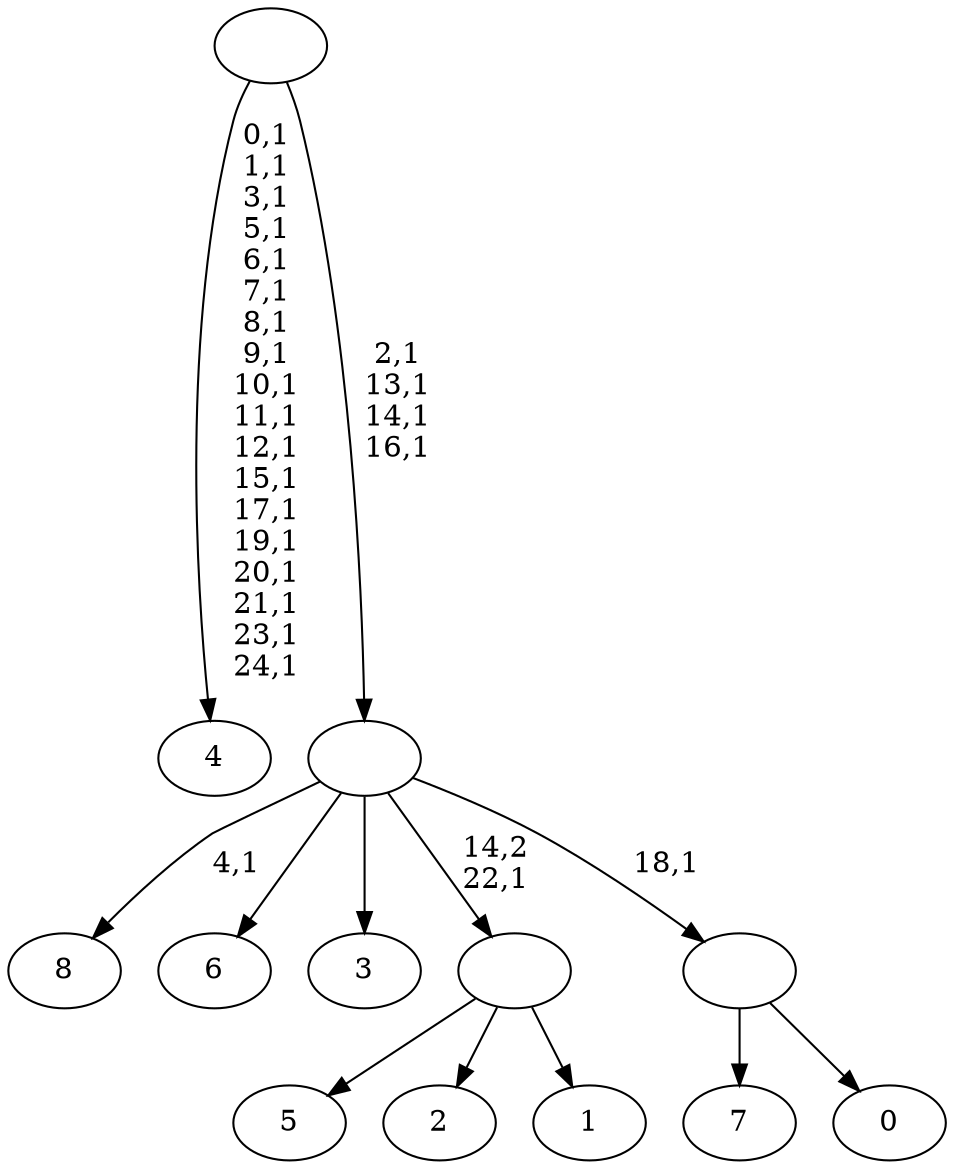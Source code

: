 digraph T {
	34 [label="8"]
	32 [label="7"]
	31 [label="6"]
	30 [label="5"]
	29 [label="4"]
	10 [label="3"]
	9 [label="2"]
	8 [label="1"]
	7 [label=""]
	6 [label="0"]
	5 [label=""]
	4 [label=""]
	0 [label=""]
	7 -> 30 [label=""]
	7 -> 9 [label=""]
	7 -> 8 [label=""]
	5 -> 32 [label=""]
	5 -> 6 [label=""]
	4 -> 34 [label="4,1"]
	4 -> 31 [label=""]
	4 -> 10 [label=""]
	4 -> 7 [label="14,2\n22,1"]
	4 -> 5 [label="18,1"]
	0 -> 4 [label="2,1\n13,1\n14,1\n16,1"]
	0 -> 29 [label="0,1\n1,1\n3,1\n5,1\n6,1\n7,1\n8,1\n9,1\n10,1\n11,1\n12,1\n15,1\n17,1\n19,1\n20,1\n21,1\n23,1\n24,1"]
}
